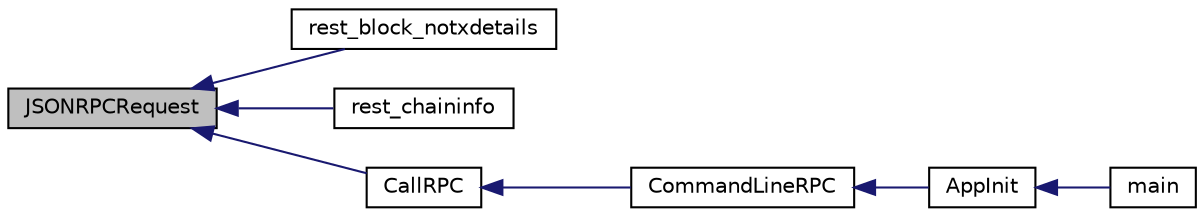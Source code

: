 digraph "JSONRPCRequest"
{
  edge [fontname="Helvetica",fontsize="10",labelfontname="Helvetica",labelfontsize="10"];
  node [fontname="Helvetica",fontsize="10",shape=record];
  rankdir="LR";
  Node121 [label="JSONRPCRequest",height=0.2,width=0.4,color="black", fillcolor="grey75", style="filled", fontcolor="black"];
  Node121 -> Node122 [dir="back",color="midnightblue",fontsize="10",style="solid",fontname="Helvetica"];
  Node122 [label="rest_block_notxdetails",height=0.2,width=0.4,color="black", fillcolor="white", style="filled",URL="$d8/d04/rest_8cpp.html#acf422a3f71f1fd9963d6c65517bbb654"];
  Node121 -> Node123 [dir="back",color="midnightblue",fontsize="10",style="solid",fontname="Helvetica"];
  Node123 [label="rest_chaininfo",height=0.2,width=0.4,color="black", fillcolor="white", style="filled",URL="$d8/d04/rest_8cpp.html#a2d5e5b8fcc408d3b9090669e26ea371f"];
  Node121 -> Node124 [dir="back",color="midnightblue",fontsize="10",style="solid",fontname="Helvetica"];
  Node124 [label="CallRPC",height=0.2,width=0.4,color="black", fillcolor="white", style="filled",URL="$dd/d9e/rpcclient_8cpp.html#ae0b4394f271db49671cf894dbe94c484"];
  Node124 -> Node125 [dir="back",color="midnightblue",fontsize="10",style="solid",fontname="Helvetica"];
  Node125 [label="CommandLineRPC",height=0.2,width=0.4,color="black", fillcolor="white", style="filled",URL="$d6/d59/rpcclient_8h.html#a4ee23259648a971c9c05aeff8b545a6d"];
  Node125 -> Node126 [dir="back",color="midnightblue",fontsize="10",style="solid",fontname="Helvetica"];
  Node126 [label="AppInit",height=0.2,width=0.4,color="black", fillcolor="white", style="filled",URL="$d4/d35/iond_8cpp.html#ac59316b767e6984e1285f0531275286b"];
  Node126 -> Node127 [dir="back",color="midnightblue",fontsize="10",style="solid",fontname="Helvetica"];
  Node127 [label="main",height=0.2,width=0.4,color="black", fillcolor="white", style="filled",URL="$d4/d35/iond_8cpp.html#a0ddf1224851353fc92bfbff6f499fa97"];
}
